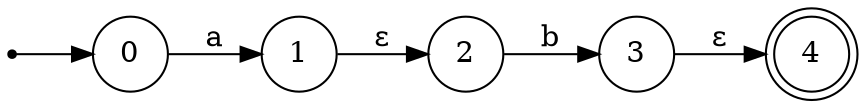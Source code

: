 digraph Automate {
  rankdir=LR;
  node [shape=circle];
  start [shape=point];
  start -> 0;
  4 [shape=doublecircle];
  0 -> 1 [label="a"];
  1 -> 2 [label="ε"];
  2 -> 3 [label="b"];
  3 -> 4 [label="ε"];
}
